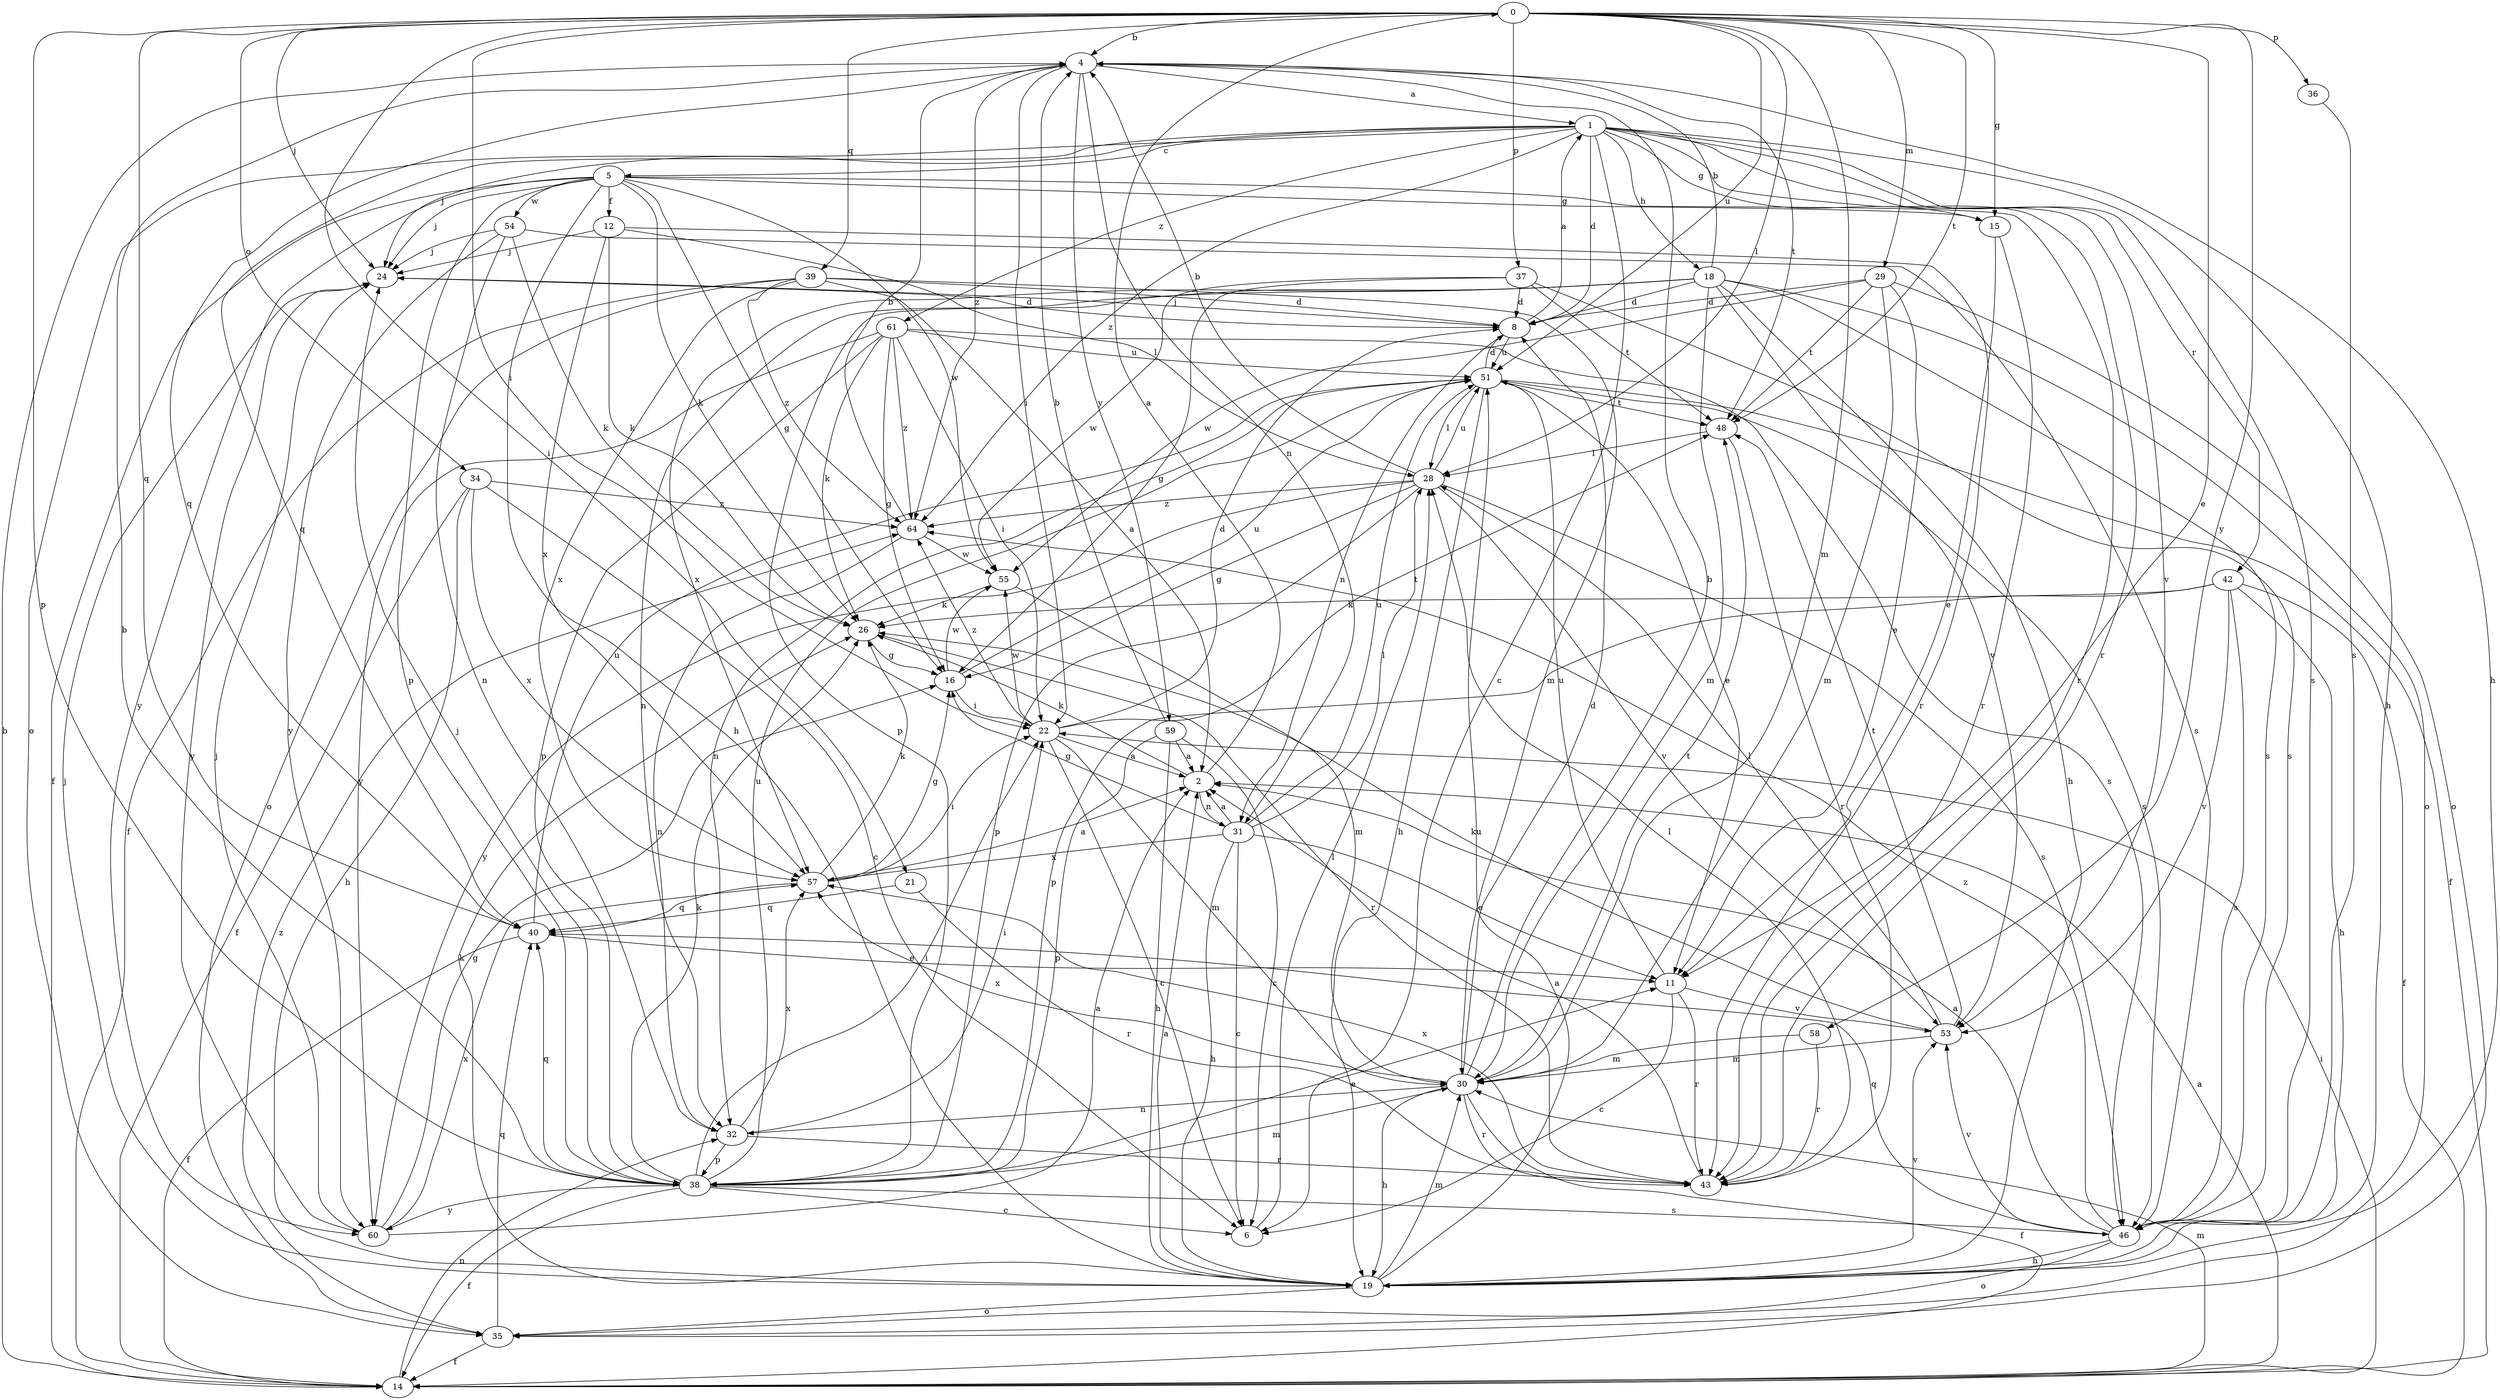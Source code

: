 strict digraph  {
0;
1;
2;
4;
5;
6;
8;
11;
12;
14;
15;
16;
18;
19;
21;
22;
24;
26;
28;
29;
30;
31;
32;
34;
35;
36;
37;
38;
39;
40;
42;
43;
46;
48;
51;
53;
54;
55;
57;
58;
59;
60;
61;
64;
0 -> 4  [label=b];
0 -> 11  [label=e];
0 -> 15  [label=g];
0 -> 21  [label=i];
0 -> 22  [label=i];
0 -> 24  [label=j];
0 -> 28  [label=l];
0 -> 29  [label=m];
0 -> 30  [label=m];
0 -> 34  [label=o];
0 -> 36  [label=p];
0 -> 37  [label=p];
0 -> 38  [label=p];
0 -> 39  [label=q];
0 -> 40  [label=q];
0 -> 48  [label=t];
0 -> 51  [label=u];
0 -> 58  [label=y];
1 -> 5  [label=c];
1 -> 6  [label=c];
1 -> 8  [label=d];
1 -> 15  [label=g];
1 -> 18  [label=h];
1 -> 19  [label=h];
1 -> 24  [label=j];
1 -> 35  [label=o];
1 -> 40  [label=q];
1 -> 42  [label=r];
1 -> 43  [label=r];
1 -> 46  [label=s];
1 -> 53  [label=v];
1 -> 61  [label=z];
1 -> 64  [label=z];
2 -> 0  [label=a];
2 -> 26  [label=k];
2 -> 31  [label=n];
4 -> 1  [label=a];
4 -> 19  [label=h];
4 -> 22  [label=i];
4 -> 31  [label=n];
4 -> 40  [label=q];
4 -> 48  [label=t];
4 -> 59  [label=y];
4 -> 64  [label=z];
5 -> 12  [label=f];
5 -> 14  [label=f];
5 -> 15  [label=g];
5 -> 16  [label=g];
5 -> 19  [label=h];
5 -> 24  [label=j];
5 -> 26  [label=k];
5 -> 38  [label=p];
5 -> 43  [label=r];
5 -> 54  [label=w];
5 -> 55  [label=w];
5 -> 60  [label=y];
6 -> 28  [label=l];
8 -> 1  [label=a];
8 -> 24  [label=j];
8 -> 31  [label=n];
8 -> 51  [label=u];
11 -> 6  [label=c];
11 -> 43  [label=r];
11 -> 51  [label=u];
11 -> 53  [label=v];
12 -> 24  [label=j];
12 -> 26  [label=k];
12 -> 28  [label=l];
12 -> 43  [label=r];
12 -> 57  [label=x];
14 -> 2  [label=a];
14 -> 4  [label=b];
14 -> 22  [label=i];
14 -> 30  [label=m];
14 -> 32  [label=n];
15 -> 11  [label=e];
15 -> 43  [label=r];
16 -> 22  [label=i];
16 -> 51  [label=u];
16 -> 55  [label=w];
18 -> 4  [label=b];
18 -> 8  [label=d];
18 -> 19  [label=h];
18 -> 30  [label=m];
18 -> 32  [label=n];
18 -> 35  [label=o];
18 -> 38  [label=p];
18 -> 46  [label=s];
18 -> 53  [label=v];
18 -> 57  [label=x];
19 -> 2  [label=a];
19 -> 24  [label=j];
19 -> 26  [label=k];
19 -> 30  [label=m];
19 -> 35  [label=o];
19 -> 51  [label=u];
19 -> 53  [label=v];
21 -> 40  [label=q];
21 -> 43  [label=r];
22 -> 2  [label=a];
22 -> 6  [label=c];
22 -> 8  [label=d];
22 -> 30  [label=m];
22 -> 48  [label=t];
22 -> 55  [label=w];
22 -> 64  [label=z];
24 -> 8  [label=d];
24 -> 60  [label=y];
26 -> 16  [label=g];
26 -> 43  [label=r];
28 -> 4  [label=b];
28 -> 16  [label=g];
28 -> 38  [label=p];
28 -> 46  [label=s];
28 -> 51  [label=u];
28 -> 53  [label=v];
28 -> 60  [label=y];
28 -> 64  [label=z];
29 -> 8  [label=d];
29 -> 11  [label=e];
29 -> 30  [label=m];
29 -> 35  [label=o];
29 -> 48  [label=t];
29 -> 55  [label=w];
30 -> 4  [label=b];
30 -> 8  [label=d];
30 -> 14  [label=f];
30 -> 19  [label=h];
30 -> 32  [label=n];
30 -> 43  [label=r];
30 -> 48  [label=t];
30 -> 57  [label=x];
31 -> 2  [label=a];
31 -> 6  [label=c];
31 -> 11  [label=e];
31 -> 16  [label=g];
31 -> 19  [label=h];
31 -> 28  [label=l];
31 -> 51  [label=u];
31 -> 57  [label=x];
32 -> 22  [label=i];
32 -> 38  [label=p];
32 -> 43  [label=r];
32 -> 57  [label=x];
34 -> 6  [label=c];
34 -> 14  [label=f];
34 -> 19  [label=h];
34 -> 57  [label=x];
34 -> 64  [label=z];
35 -> 14  [label=f];
35 -> 40  [label=q];
35 -> 64  [label=z];
36 -> 46  [label=s];
37 -> 8  [label=d];
37 -> 16  [label=g];
37 -> 46  [label=s];
37 -> 48  [label=t];
37 -> 55  [label=w];
38 -> 4  [label=b];
38 -> 6  [label=c];
38 -> 11  [label=e];
38 -> 14  [label=f];
38 -> 22  [label=i];
38 -> 24  [label=j];
38 -> 26  [label=k];
38 -> 30  [label=m];
38 -> 40  [label=q];
38 -> 46  [label=s];
38 -> 51  [label=u];
38 -> 60  [label=y];
39 -> 2  [label=a];
39 -> 8  [label=d];
39 -> 14  [label=f];
39 -> 30  [label=m];
39 -> 35  [label=o];
39 -> 57  [label=x];
39 -> 64  [label=z];
40 -> 11  [label=e];
40 -> 14  [label=f];
40 -> 51  [label=u];
42 -> 14  [label=f];
42 -> 19  [label=h];
42 -> 26  [label=k];
42 -> 38  [label=p];
42 -> 46  [label=s];
42 -> 53  [label=v];
43 -> 2  [label=a];
43 -> 28  [label=l];
43 -> 57  [label=x];
46 -> 2  [label=a];
46 -> 19  [label=h];
46 -> 35  [label=o];
46 -> 40  [label=q];
46 -> 53  [label=v];
46 -> 64  [label=z];
48 -> 28  [label=l];
48 -> 43  [label=r];
51 -> 8  [label=d];
51 -> 11  [label=e];
51 -> 14  [label=f];
51 -> 19  [label=h];
51 -> 28  [label=l];
51 -> 32  [label=n];
51 -> 46  [label=s];
51 -> 48  [label=t];
53 -> 26  [label=k];
53 -> 28  [label=l];
53 -> 30  [label=m];
53 -> 48  [label=t];
54 -> 24  [label=j];
54 -> 26  [label=k];
54 -> 32  [label=n];
54 -> 46  [label=s];
54 -> 60  [label=y];
55 -> 26  [label=k];
55 -> 30  [label=m];
57 -> 2  [label=a];
57 -> 16  [label=g];
57 -> 22  [label=i];
57 -> 26  [label=k];
57 -> 40  [label=q];
58 -> 30  [label=m];
58 -> 43  [label=r];
59 -> 2  [label=a];
59 -> 4  [label=b];
59 -> 6  [label=c];
59 -> 19  [label=h];
59 -> 38  [label=p];
60 -> 2  [label=a];
60 -> 16  [label=g];
60 -> 24  [label=j];
60 -> 57  [label=x];
61 -> 16  [label=g];
61 -> 22  [label=i];
61 -> 26  [label=k];
61 -> 38  [label=p];
61 -> 46  [label=s];
61 -> 51  [label=u];
61 -> 60  [label=y];
61 -> 64  [label=z];
64 -> 4  [label=b];
64 -> 32  [label=n];
64 -> 55  [label=w];
}
